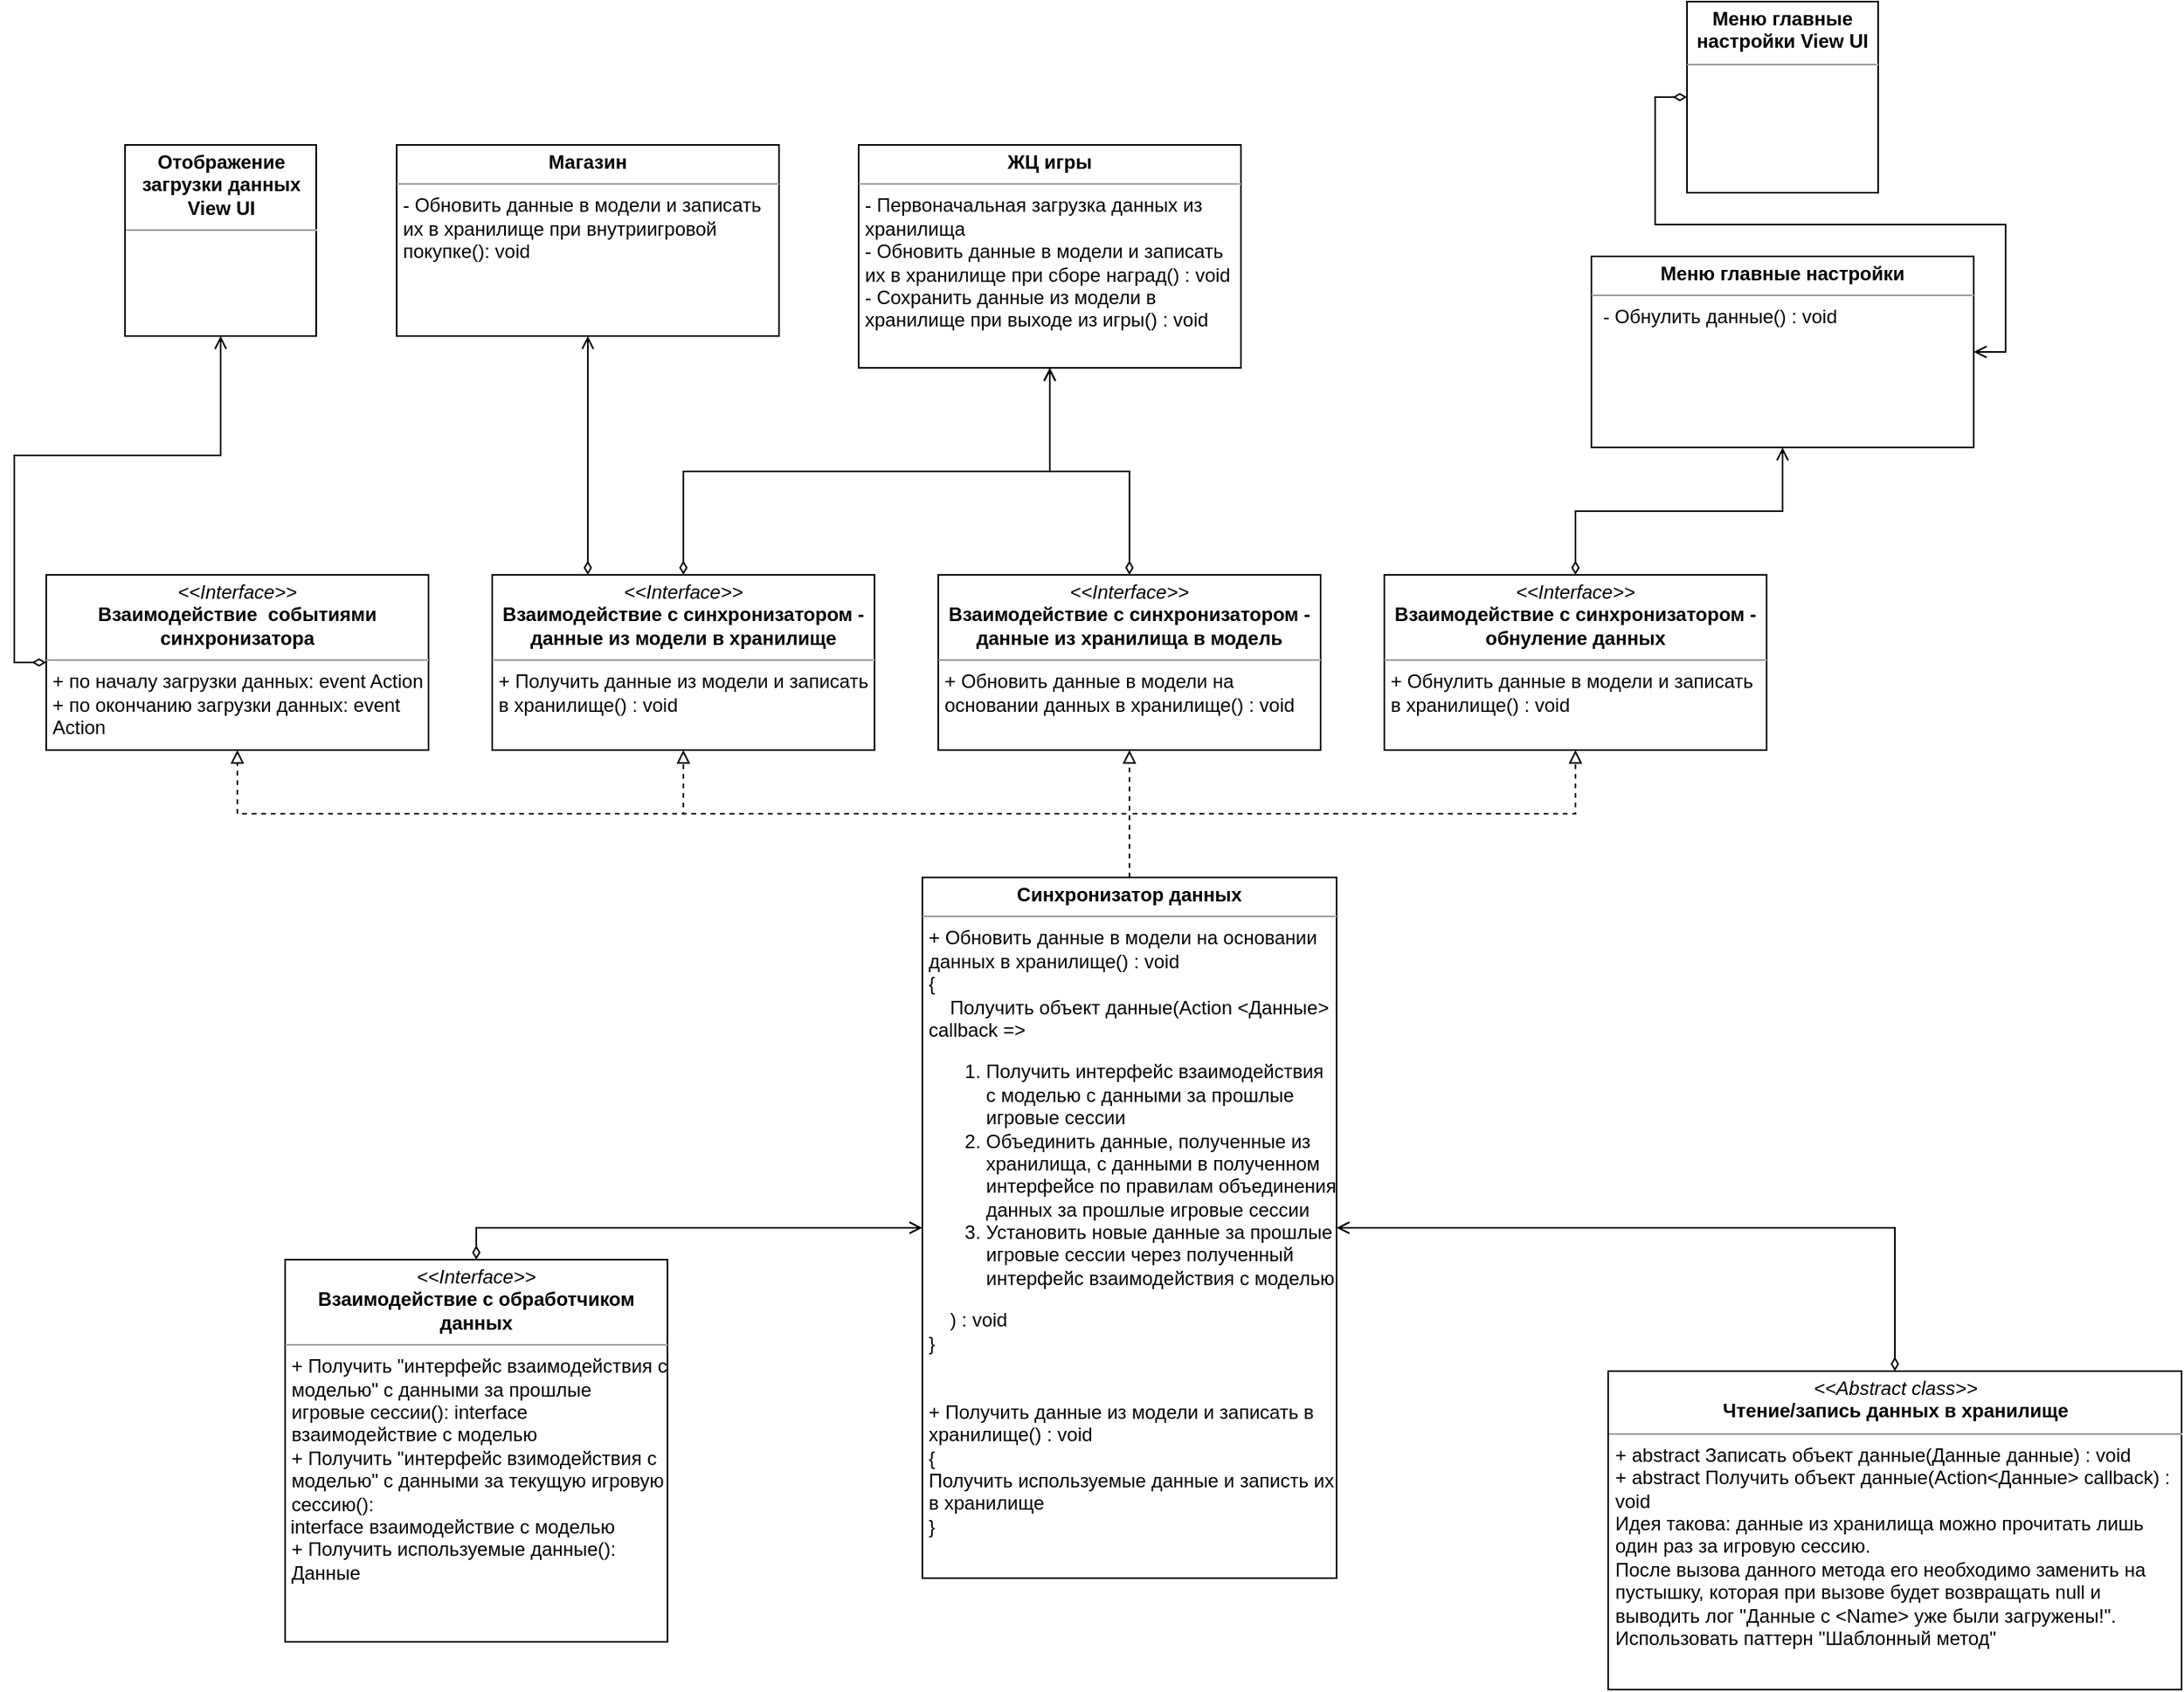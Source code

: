 <mxfile version="14.1.8" type="device"><diagram id="maa8xAjAnDpQ0KqKedxM" name="Page-1"><mxGraphModel dx="1865" dy="607" grid="1" gridSize="10" guides="1" tooltips="1" connect="1" arrows="1" fold="1" page="1" pageScale="1" pageWidth="827" pageHeight="1169" math="0" shadow="0"><root><mxCell id="0"/><mxCell id="1" parent="0"/><mxCell id="YBzx3935GgeBYoLELwdb-59" style="edgeStyle=orthogonalEdgeStyle;rounded=0;orthogonalLoop=1;jettySize=auto;html=1;exitX=0.5;exitY=0;exitDx=0;exitDy=0;entryX=1;entryY=0.5;entryDx=0;entryDy=0;startArrow=diamondThin;startFill=0;endArrow=open;endFill=0;fontSize=14;" parent="1" source="-gX0RSARTKxMayB44I4b-1" target="ICm-1J-g7LMW9-XlY6v7-6" edge="1"><mxGeometry relative="1" as="geometry"><mxPoint x="790.5" y="820" as="sourcePoint"/></mxGeometry></mxCell><mxCell id="YBzx3935GgeBYoLELwdb-41" style="edgeStyle=orthogonalEdgeStyle;rounded=0;orthogonalLoop=1;jettySize=auto;html=1;exitX=0.5;exitY=0;exitDx=0;exitDy=0;entryX=0.5;entryY=1;entryDx=0;entryDy=0;startArrow=none;startFill=0;endArrow=block;endFill=0;fontSize=14;dashed=1;" parent="1" edge="1"><mxGeometry relative="1" as="geometry"><mxPoint x="440" y="1320" as="sourcePoint"/></mxGeometry></mxCell><mxCell id="YBzx3935GgeBYoLELwdb-78" style="edgeStyle=orthogonalEdgeStyle;rounded=0;orthogonalLoop=1;jettySize=auto;html=1;exitX=0.5;exitY=0;exitDx=0;exitDy=0;entryX=0;entryY=0.5;entryDx=0;entryDy=0;startArrow=diamondThin;startFill=0;endArrow=open;endFill=0;fontSize=14;" parent="1" source="gtuY_OD2HjPlKiGnaFKA-1" target="ICm-1J-g7LMW9-XlY6v7-6" edge="1"><mxGeometry relative="1" as="geometry"><mxPoint x="800.5" y="520" as="sourcePoint"/><mxPoint x="640.5" y="450.0" as="targetPoint"/></mxGeometry></mxCell><mxCell id="ICm-1J-g7LMW9-XlY6v7-8" style="edgeStyle=orthogonalEdgeStyle;rounded=0;orthogonalLoop=1;jettySize=auto;html=1;exitX=0.5;exitY=0;exitDx=0;exitDy=0;entryX=0.5;entryY=1;entryDx=0;entryDy=0;dashed=1;endArrow=block;endFill=0;" parent="1" source="ICm-1J-g7LMW9-XlY6v7-6" target="ICm-1J-g7LMW9-XlY6v7-33" edge="1"><mxGeometry relative="1" as="geometry"/></mxCell><mxCell id="ICm-1J-g7LMW9-XlY6v7-6" value="&lt;p style=&quot;margin: 0px ; margin-top: 4px ; text-align: center&quot;&gt;&lt;b&gt;Синхронизатор данных&lt;/b&gt;&lt;/p&gt;&lt;hr size=&quot;1&quot;&gt;&lt;p style=&quot;margin: 0px 0px 0px 4px&quot;&gt;&lt;span&gt;+ Обновить данные в модели на основании данных в хранилище() : void&lt;/span&gt;&lt;br&gt;&lt;/p&gt;&lt;p style=&quot;margin: 0px ; margin-left: 4px&quot;&gt;{&lt;/p&gt;&lt;p style=&quot;margin: 0px ; margin-left: 4px&quot;&gt;&amp;nbsp; &amp;nbsp; Получить объект данные(Action &amp;lt;Данные&amp;gt; callback =&amp;gt;&lt;/p&gt;&lt;p style=&quot;margin: 0px ; margin-left: 4px&quot;&gt;&lt;/p&gt;&lt;ol&gt;&lt;li&gt;Получить интерфейс взаимодействия с моделью с данными за прошлые игровые сессии&lt;br&gt;&lt;/li&gt;&lt;li&gt;Объединить данные, полученные из хранилища, с данными в полученном интерфейсе по правилам объединения данных за прошлые игровые сессии&lt;/li&gt;&lt;li&gt;Установить новые данные за прошлые игровые сессии через полученный интерфейс взаимодействия с моделью&lt;/li&gt;&lt;/ol&gt;&lt;p&gt;&lt;/p&gt;&lt;p style=&quot;margin: 0px ; margin-left: 4px&quot;&gt;&amp;nbsp; &amp;nbsp; ) : void&amp;nbsp;&lt;br&gt;&lt;/p&gt;&lt;p style=&quot;margin: 0px ; margin-left: 4px&quot;&gt;}&lt;/p&gt;&lt;p style=&quot;margin: 0px ; margin-left: 4px&quot;&gt;&lt;br&gt;&lt;/p&gt;&lt;p style=&quot;margin: 0px ; margin-left: 4px&quot;&gt;&lt;br&gt;&lt;/p&gt;&lt;p style=&quot;margin: 0px 0px 0px 4px&quot;&gt;+ Получить данные из модели и записать в хранилище() : void&lt;br&gt;&lt;/p&gt;&lt;p style=&quot;margin: 0px 0px 0px 4px&quot;&gt;{&lt;/p&gt;&lt;p style=&quot;margin: 0px 0px 0px 4px&quot;&gt;Получить используемые данные и записть их в хранилище&lt;/p&gt;&lt;p style=&quot;margin: 0px 0px 0px 4px&quot;&gt;}&lt;/p&gt;&lt;p&gt;&lt;/p&gt;&lt;p&gt;&lt;/p&gt;" style="verticalAlign=top;align=left;overflow=fill;fontSize=12;fontFamily=Helvetica;html=1;whiteSpace=wrap;" parent="1" vertex="1"><mxGeometry x="280" y="560" width="260" height="440" as="geometry"/></mxCell><mxCell id="ICm-1J-g7LMW9-XlY6v7-22" style="edgeStyle=orthogonalEdgeStyle;rounded=0;orthogonalLoop=1;jettySize=auto;html=1;exitX=0.5;exitY=0;exitDx=0;exitDy=0;entryX=0.5;entryY=1;entryDx=0;entryDy=0;endArrow=open;endFill=0;startArrow=diamondThin;startFill=0;" parent="1" source="ICm-1J-g7LMW9-XlY6v7-33" target="ICm-1J-g7LMW9-XlY6v7-21" edge="1"><mxGeometry relative="1" as="geometry"/></mxCell><mxCell id="ICm-1J-g7LMW9-XlY6v7-24" style="edgeStyle=orthogonalEdgeStyle;rounded=0;orthogonalLoop=1;jettySize=auto;html=1;exitX=0.25;exitY=0;exitDx=0;exitDy=0;entryX=0.5;entryY=1;entryDx=0;entryDy=0;startArrow=diamondThin;startFill=0;endArrow=open;endFill=0;" parent="1" source="ICm-1J-g7LMW9-XlY6v7-33" target="ICm-1J-g7LMW9-XlY6v7-23" edge="1"><mxGeometry relative="1" as="geometry"/></mxCell><mxCell id="ICm-1J-g7LMW9-XlY6v7-31" style="edgeStyle=orthogonalEdgeStyle;rounded=0;orthogonalLoop=1;jettySize=auto;html=1;exitX=0.5;exitY=0;exitDx=0;exitDy=0;entryX=0.5;entryY=1;entryDx=0;entryDy=0;startArrow=diamondThin;startFill=0;endArrow=open;endFill=0;" parent="1" source="ICm-1J-g7LMW9-XlY6v7-44" target="ICm-1J-g7LMW9-XlY6v7-29" edge="1"><mxGeometry relative="1" as="geometry"/></mxCell><mxCell id="ICm-1J-g7LMW9-XlY6v7-17" value="&lt;p style=&quot;margin: 0px ; margin-top: 4px ; text-align: center&quot;&gt;&lt;b&gt;Меню главные настройки View UI&lt;/b&gt;&lt;/p&gt;&lt;hr size=&quot;1&quot;&gt;&lt;div style=&quot;height: 2px&quot;&gt;&lt;br&gt;&lt;/div&gt;" style="verticalAlign=top;align=left;overflow=fill;fontSize=12;fontFamily=Helvetica;html=1;whiteSpace=wrap;" parent="1" vertex="1"><mxGeometry x="760" y="10" width="120" height="120" as="geometry"/></mxCell><mxCell id="ICm-1J-g7LMW9-XlY6v7-18" style="edgeStyle=orthogonalEdgeStyle;rounded=0;orthogonalLoop=1;jettySize=auto;html=1;exitX=0.5;exitY=1;exitDx=0;exitDy=0;dashed=1;endArrow=block;endFill=0;" parent="1" source="ICm-1J-g7LMW9-XlY6v7-6" target="ICm-1J-g7LMW9-XlY6v7-6" edge="1"><mxGeometry relative="1" as="geometry"/></mxCell><mxCell id="ICm-1J-g7LMW9-XlY6v7-21" value="&lt;p style=&quot;margin: 0px ; margin-top: 4px ; text-align: center&quot;&gt;&lt;b&gt;ЖЦ игры&lt;/b&gt;&lt;/p&gt;&lt;hr size=&quot;1&quot;&gt;&lt;p style=&quot;margin: 0px ; margin-left: 4px&quot;&gt;- Первоначальная загрузка данных из хранилища&lt;/p&gt;&lt;p style=&quot;margin: 0px ; margin-left: 4px&quot;&gt;- Обновить данные в модели и записать их в хранилище при сборе наград() : void&lt;/p&gt;&lt;p style=&quot;margin: 0px ; margin-left: 4px&quot;&gt;- Сохранить данные из модели в хранилище при выходе из игры() : void&lt;/p&gt;" style="verticalAlign=top;align=left;overflow=fill;fontSize=12;fontFamily=Helvetica;html=1;whiteSpace=wrap;" parent="1" vertex="1"><mxGeometry x="240" y="100" width="240" height="140" as="geometry"/></mxCell><mxCell id="ICm-1J-g7LMW9-XlY6v7-23" value="&lt;p style=&quot;margin: 0px ; margin-top: 4px ; text-align: center&quot;&gt;&lt;b&gt;Магазин&lt;/b&gt;&lt;/p&gt;&lt;hr size=&quot;1&quot;&gt;&lt;p style=&quot;margin: 0px ; margin-left: 4px&quot;&gt;- Обновить данные в модели и записать их в хранилище при внутриигровой покупке(): void&lt;/p&gt;" style="verticalAlign=top;align=left;overflow=fill;fontSize=12;fontFamily=Helvetica;html=1;whiteSpace=wrap;" parent="1" vertex="1"><mxGeometry x="-50" y="100" width="240" height="120" as="geometry"/></mxCell><mxCell id="ICm-1J-g7LMW9-XlY6v7-30" style="edgeStyle=orthogonalEdgeStyle;rounded=0;orthogonalLoop=1;jettySize=auto;html=1;entryX=1;entryY=0.5;entryDx=0;entryDy=0;startArrow=diamondThin;startFill=0;endArrow=open;endFill=0;exitX=0;exitY=0.5;exitDx=0;exitDy=0;" parent="1" source="ICm-1J-g7LMW9-XlY6v7-17" target="ICm-1J-g7LMW9-XlY6v7-29" edge="1"><mxGeometry relative="1" as="geometry"><mxPoint x="1060" y="120" as="sourcePoint"/></mxGeometry></mxCell><mxCell id="ICm-1J-g7LMW9-XlY6v7-29" value="&lt;p style=&quot;margin: 0px ; margin-top: 4px ; text-align: center&quot;&gt;&lt;b&gt;Меню главные настройки&lt;/b&gt;&lt;/p&gt;&lt;hr size=&quot;1&quot;&gt;&lt;p style=&quot;margin: 0px ; margin-left: 4px&quot;&gt;&lt;span&gt;&amp;nbsp;- Обнулить данные() : void&lt;/span&gt;&lt;br&gt;&lt;/p&gt;" style="verticalAlign=top;align=left;overflow=fill;fontSize=12;fontFamily=Helvetica;html=1;whiteSpace=wrap;" parent="1" vertex="1"><mxGeometry x="700" y="170" width="240" height="120" as="geometry"/></mxCell><mxCell id="ICm-1J-g7LMW9-XlY6v7-33" value="&lt;p style=&quot;margin: 0px ; margin-top: 4px ; text-align: center&quot;&gt;&lt;i&gt;&amp;lt;&amp;lt;Interface&amp;gt;&amp;gt;&lt;/i&gt;&lt;br&gt;&lt;b&gt;Взаимодействие с синхронизатором - данные из модели в хранилище&lt;/b&gt;&lt;/p&gt;&lt;hr size=&quot;1&quot;&gt;&lt;p style=&quot;margin: 0px 0px 0px 4px&quot;&gt;&lt;span&gt;+ Получить данные из модели и записать в хранилище() : void&lt;/span&gt;&lt;br&gt;&lt;/p&gt;" style="verticalAlign=top;align=left;overflow=fill;fontSize=12;fontFamily=Helvetica;html=1;whiteSpace=wrap;" parent="1" vertex="1"><mxGeometry x="10" y="370" width="240" height="110" as="geometry"/></mxCell><mxCell id="ICm-1J-g7LMW9-XlY6v7-34" value="&lt;p style=&quot;margin: 0px ; margin-top: 4px ; text-align: center&quot;&gt;&lt;i&gt;&amp;lt;&amp;lt;Interface&amp;gt;&amp;gt;&lt;/i&gt;&lt;br&gt;&lt;b&gt;Взаимодействие&amp;nbsp; событиями синхронизатора&lt;/b&gt;&lt;br&gt;&lt;/p&gt;&lt;hr size=&quot;1&quot;&gt;&lt;p style=&quot;margin: 0px ; margin-left: 4px&quot;&gt;+ по началу загрузки данных: event Action&lt;br&gt;&lt;/p&gt;&lt;p style=&quot;margin: 0px ; margin-left: 4px&quot;&gt;+ по окончанию загрузки данных: event Action&lt;br&gt;&lt;/p&gt;&lt;p style=&quot;margin: 0px ; margin-left: 4px&quot;&gt;&lt;br&gt;&lt;/p&gt;" style="verticalAlign=top;align=left;overflow=fill;fontSize=12;fontFamily=Helvetica;html=1;whiteSpace=wrap;" parent="1" vertex="1"><mxGeometry x="-270" y="370" width="240" height="110" as="geometry"/></mxCell><mxCell id="ICm-1J-g7LMW9-XlY6v7-36" style="edgeStyle=orthogonalEdgeStyle;rounded=0;orthogonalLoop=1;jettySize=auto;html=1;exitX=0.5;exitY=0;exitDx=0;exitDy=0;entryX=0.5;entryY=1;entryDx=0;entryDy=0;dashed=1;endArrow=block;endFill=0;" parent="1" source="ICm-1J-g7LMW9-XlY6v7-6" target="ICm-1J-g7LMW9-XlY6v7-34" edge="1"><mxGeometry relative="1" as="geometry"><mxPoint x="420.5" y="570" as="sourcePoint"/><mxPoint x="420.5" y="480" as="targetPoint"/></mxGeometry></mxCell><mxCell id="ICm-1J-g7LMW9-XlY6v7-37" value="&lt;p style=&quot;margin: 0px ; margin-top: 4px ; text-align: center&quot;&gt;&lt;b&gt;Отображение загрузки данных View UI&lt;/b&gt;&lt;/p&gt;&lt;hr size=&quot;1&quot;&gt;&lt;div style=&quot;height: 2px&quot;&gt;&lt;br&gt;&lt;/div&gt;" style="verticalAlign=top;align=left;overflow=fill;fontSize=12;fontFamily=Helvetica;html=1;whiteSpace=wrap;" parent="1" vertex="1"><mxGeometry x="-220.5" y="100" width="120" height="120" as="geometry"/></mxCell><mxCell id="ICm-1J-g7LMW9-XlY6v7-38" style="edgeStyle=orthogonalEdgeStyle;rounded=0;orthogonalLoop=1;jettySize=auto;html=1;exitX=0;exitY=0.5;exitDx=0;exitDy=0;entryX=0.5;entryY=1;entryDx=0;entryDy=0;startArrow=diamondThin;startFill=0;endArrow=open;endFill=0;" parent="1" source="ICm-1J-g7LMW9-XlY6v7-34" target="ICm-1J-g7LMW9-XlY6v7-37" edge="1"><mxGeometry relative="1" as="geometry"><mxPoint x="810.0" y="90" as="sourcePoint"/><mxPoint x="760.0" y="250" as="targetPoint"/></mxGeometry></mxCell><mxCell id="ICm-1J-g7LMW9-XlY6v7-39" value="&lt;p style=&quot;margin: 0px ; margin-top: 4px ; text-align: center&quot;&gt;&lt;i&gt;&amp;lt;&amp;lt;Interface&amp;gt;&amp;gt;&lt;/i&gt;&lt;br&gt;&lt;b&gt;Взаимодействие с синхронизатором - данные из хранилища в модель&lt;/b&gt;&lt;/p&gt;&lt;hr size=&quot;1&quot;&gt;&lt;p style=&quot;margin: 0px 0px 0px 4px&quot;&gt;+ Обновить данные в модели на основании данных в хранилище() : void&lt;/p&gt;" style="verticalAlign=top;align=left;overflow=fill;fontSize=12;fontFamily=Helvetica;html=1;whiteSpace=wrap;" parent="1" vertex="1"><mxGeometry x="290" y="370" width="240" height="110" as="geometry"/></mxCell><mxCell id="ICm-1J-g7LMW9-XlY6v7-40" style="edgeStyle=orthogonalEdgeStyle;rounded=0;orthogonalLoop=1;jettySize=auto;html=1;exitX=0.5;exitY=0;exitDx=0;exitDy=0;entryX=0.5;entryY=1;entryDx=0;entryDy=0;dashed=1;endArrow=block;endFill=0;" parent="1" source="ICm-1J-g7LMW9-XlY6v7-6" target="ICm-1J-g7LMW9-XlY6v7-39" edge="1"><mxGeometry relative="1" as="geometry"><mxPoint x="420.5" y="570" as="sourcePoint"/><mxPoint x="420.5" y="480.0" as="targetPoint"/></mxGeometry></mxCell><mxCell id="ICm-1J-g7LMW9-XlY6v7-41" style="edgeStyle=orthogonalEdgeStyle;rounded=0;orthogonalLoop=1;jettySize=auto;html=1;exitX=0.5;exitY=0;exitDx=0;exitDy=0;entryX=0.5;entryY=1;entryDx=0;entryDy=0;startArrow=diamondThin;startFill=0;endArrow=open;endFill=0;" parent="1" source="ICm-1J-g7LMW9-XlY6v7-39" target="ICm-1J-g7LMW9-XlY6v7-21" edge="1"><mxGeometry relative="1" as="geometry"><mxPoint x="410" y="340" as="sourcePoint"/><mxPoint x="690" y="150" as="targetPoint"/></mxGeometry></mxCell><mxCell id="ICm-1J-g7LMW9-XlY6v7-44" value="&lt;p style=&quot;margin: 0px ; margin-top: 4px ; text-align: center&quot;&gt;&lt;i&gt;&amp;lt;&amp;lt;Interface&amp;gt;&amp;gt;&lt;/i&gt;&lt;br&gt;&lt;b&gt;Взаимодействие с синхронизатором - обнуление данных&lt;/b&gt;&lt;/p&gt;&lt;hr size=&quot;1&quot;&gt;&lt;p style=&quot;margin: 0px 0px 0px 4px&quot;&gt;+ Обнулить данные в модели и записать в хранилище() : void&lt;/p&gt;" style="verticalAlign=top;align=left;overflow=fill;fontSize=12;fontFamily=Helvetica;html=1;whiteSpace=wrap;" parent="1" vertex="1"><mxGeometry x="570" y="370" width="240" height="110" as="geometry"/></mxCell><mxCell id="ICm-1J-g7LMW9-XlY6v7-45" style="edgeStyle=orthogonalEdgeStyle;rounded=0;orthogonalLoop=1;jettySize=auto;html=1;exitX=0.5;exitY=0;exitDx=0;exitDy=0;entryX=0.5;entryY=1;entryDx=0;entryDy=0;dashed=1;endArrow=block;endFill=0;" parent="1" source="ICm-1J-g7LMW9-XlY6v7-6" target="ICm-1J-g7LMW9-XlY6v7-44" edge="1"><mxGeometry relative="1" as="geometry"><mxPoint x="420.5" y="570" as="sourcePoint"/><mxPoint x="700.5" y="490" as="targetPoint"/></mxGeometry></mxCell><mxCell id="-gX0RSARTKxMayB44I4b-1" value="&lt;p style=&quot;margin: 0px ; margin-top: 4px ; text-align: center&quot;&gt;&lt;i&gt;&amp;lt;&amp;lt;&lt;/i&gt;&lt;i&gt;Abstract class&lt;/i&gt;&lt;i&gt;&amp;gt;&amp;gt;&lt;/i&gt;&lt;br&gt;&lt;b&gt;Чтение/запись данных в хранилище&lt;/b&gt;&lt;/p&gt;&lt;hr size=&quot;1&quot;&gt;&lt;p style=&quot;margin: 0px ; margin-left: 4px&quot;&gt;+ abstract&amp;nbsp;&lt;span&gt;Записать объект данные(Данные данные) : void&lt;/span&gt;&lt;br&gt;+ abstract Получить объект данные(Action&amp;lt;Данные&amp;gt; callback) : void&lt;/p&gt;&lt;p style=&quot;margin: 0px ; margin-left: 4px&quot;&gt;Идея такова: данные из хранилища можно прочитать лишь один раз за игровую сессию.&lt;/p&gt;&lt;p style=&quot;margin: 0px ; margin-left: 4px&quot;&gt;После вызова данного метода его необходимо заменить на пустышку, которая при вызове будет возвращать null и выводить лог &quot;Данные с &amp;lt;Name&amp;gt; уже были загружены!&quot;. Использовать паттерн &quot;Шаблонный метод&quot;&lt;/p&gt;" style="verticalAlign=top;align=left;overflow=fill;fontSize=12;fontFamily=Helvetica;html=1;whiteSpace=wrap;" parent="1" vertex="1"><mxGeometry x="710.5" y="870" width="360" height="200" as="geometry"/></mxCell><mxCell id="gtuY_OD2HjPlKiGnaFKA-1" value="&lt;p style=&quot;margin: 0px ; margin-top: 4px ; text-align: center&quot;&gt;&lt;i&gt;&amp;lt;&amp;lt;Interface&amp;gt;&amp;gt;&lt;/i&gt;&lt;br&gt;&lt;b&gt;Взаимодействие с обработчиком данных&lt;/b&gt;&lt;/p&gt;&lt;hr size=&quot;1&quot;&gt;&lt;p style=&quot;margin: 0px 0px 0px 4px&quot;&gt;+ Получить &quot;интерфейс взаимодействия с моделью&quot; с данными за прошлые игровые сессии(): interface взаимодействие с моделью&lt;/p&gt;&lt;p style=&quot;margin: 0px 0px 0px 4px&quot;&gt;+ Получить &quot;интерфейс взимодействия с моделью&quot; с данными за текущую игровую сессию():&amp;nbsp;&lt;/p&gt;&amp;nbsp;interface взаимодействие с моделью&lt;p style=&quot;margin: 0px 0px 0px 4px&quot;&gt;+ Получить используемые данные(): Данные&lt;/p&gt;&lt;br&gt;&lt;p&gt;&lt;/p&gt;" style="verticalAlign=top;align=left;overflow=fill;fontSize=12;fontFamily=Helvetica;html=1;whiteSpace=wrap;" parent="1" vertex="1"><mxGeometry x="-120" y="800" width="240" height="240" as="geometry"/></mxCell></root></mxGraphModel></diagram></mxfile>